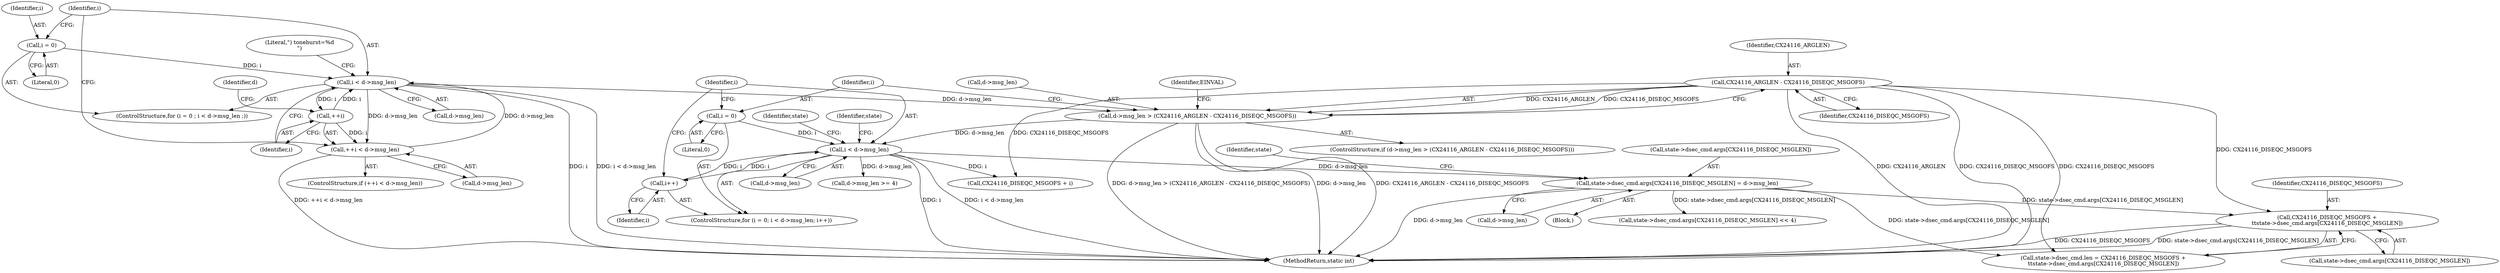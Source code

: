 digraph "0_linux_1fa2337a315a2448c5434f41e00d56b01a22283c@pointer" {
"1000202" [label="(Call,CX24116_DISEQC_MSGOFS +\n\t\tstate->dsec_cmd.args[CX24116_DISEQC_MSGLEN])"];
"1000153" [label="(Call,CX24116_ARGLEN - CX24116_DISEQC_MSGOFS)"];
"1000185" [label="(Call,state->dsec_cmd.args[CX24116_DISEQC_MSGLEN] = d->msg_len)"];
"1000163" [label="(Call,i < d->msg_len)"];
"1000168" [label="(Call,i++)"];
"1000160" [label="(Call,i = 0)"];
"1000149" [label="(Call,d->msg_len > (CX24116_ARGLEN - CX24116_DISEQC_MSGOFS))"];
"1000132" [label="(Call,i < d->msg_len)"];
"1000129" [label="(Call,i = 0)"];
"1000140" [label="(Call,++i)"];
"1000139" [label="(Call,++i < d->msg_len)"];
"1000185" [label="(Call,state->dsec_cmd.args[CX24116_DISEQC_MSGLEN] = d->msg_len)"];
"1000160" [label="(Call,i = 0)"];
"1000138" [label="(ControlStructure,if (++i < d->msg_len))"];
"1000150" [label="(Call,d->msg_len)"];
"1000129" [label="(Call,i = 0)"];
"1000128" [label="(ControlStructure,for (i = 0 ; i < d->msg_len ;))"];
"1000116" [label="(Block,)"];
"1000163" [label="(Call,i < d->msg_len)"];
"1000158" [label="(Identifier,EINVAL)"];
"1000146" [label="(Literal,\") toneburst=%d\n\")"];
"1000161" [label="(Identifier,i)"];
"1000142" [label="(Call,d->msg_len)"];
"1000162" [label="(Literal,0)"];
"1000155" [label="(Identifier,CX24116_DISEQC_MSGOFS)"];
"1000132" [label="(Call,i < d->msg_len)"];
"1000177" [label="(Call,CX24116_DISEQC_MSGOFS + i)"];
"1000199" [label="(Identifier,state)"];
"1000130" [label="(Identifier,i)"];
"1000204" [label="(Call,state->dsec_cmd.args[CX24116_DISEQC_MSGLEN])"];
"1000169" [label="(Identifier,i)"];
"1000189" [label="(Identifier,state)"];
"1000203" [label="(Identifier,CX24116_DISEQC_MSGOFS)"];
"1000148" [label="(ControlStructure,if (d->msg_len > (CX24116_ARGLEN - CX24116_DISEQC_MSGOFS)))"];
"1000165" [label="(Call,d->msg_len)"];
"1000168" [label="(Call,i++)"];
"1000140" [label="(Call,++i)"];
"1000143" [label="(Identifier,d)"];
"1000154" [label="(Identifier,CX24116_ARGLEN)"];
"1000196" [label="(Call,state->dsec_cmd.len = CX24116_DISEQC_MSGOFS +\n\t\tstate->dsec_cmd.args[CX24116_DISEQC_MSGLEN])"];
"1000159" [label="(ControlStructure,for (i = 0; i < d->msg_len; i++))"];
"1000134" [label="(Call,d->msg_len)"];
"1000131" [label="(Literal,0)"];
"1000174" [label="(Identifier,state)"];
"1000239" [label="(Call,d->msg_len >= 4)"];
"1000149" [label="(Call,d->msg_len > (CX24116_ARGLEN - CX24116_DISEQC_MSGOFS))"];
"1000133" [label="(Identifier,i)"];
"1000164" [label="(Identifier,i)"];
"1000141" [label="(Identifier,i)"];
"1000186" [label="(Call,state->dsec_cmd.args[CX24116_DISEQC_MSGLEN])"];
"1000153" [label="(Call,CX24116_ARGLEN - CX24116_DISEQC_MSGOFS)"];
"1000308" [label="(Call,state->dsec_cmd.args[CX24116_DISEQC_MSGLEN] << 4)"];
"1000325" [label="(MethodReturn,static int)"];
"1000193" [label="(Call,d->msg_len)"];
"1000139" [label="(Call,++i < d->msg_len)"];
"1000202" [label="(Call,CX24116_DISEQC_MSGOFS +\n\t\tstate->dsec_cmd.args[CX24116_DISEQC_MSGLEN])"];
"1000202" -> "1000196"  [label="AST: "];
"1000202" -> "1000204"  [label="CFG: "];
"1000203" -> "1000202"  [label="AST: "];
"1000204" -> "1000202"  [label="AST: "];
"1000196" -> "1000202"  [label="CFG: "];
"1000202" -> "1000325"  [label="DDG: CX24116_DISEQC_MSGOFS"];
"1000202" -> "1000325"  [label="DDG: state->dsec_cmd.args[CX24116_DISEQC_MSGLEN]"];
"1000153" -> "1000202"  [label="DDG: CX24116_DISEQC_MSGOFS"];
"1000185" -> "1000202"  [label="DDG: state->dsec_cmd.args[CX24116_DISEQC_MSGLEN]"];
"1000153" -> "1000149"  [label="AST: "];
"1000153" -> "1000155"  [label="CFG: "];
"1000154" -> "1000153"  [label="AST: "];
"1000155" -> "1000153"  [label="AST: "];
"1000149" -> "1000153"  [label="CFG: "];
"1000153" -> "1000325"  [label="DDG: CX24116_DISEQC_MSGOFS"];
"1000153" -> "1000325"  [label="DDG: CX24116_ARGLEN"];
"1000153" -> "1000149"  [label="DDG: CX24116_ARGLEN"];
"1000153" -> "1000149"  [label="DDG: CX24116_DISEQC_MSGOFS"];
"1000153" -> "1000177"  [label="DDG: CX24116_DISEQC_MSGOFS"];
"1000153" -> "1000196"  [label="DDG: CX24116_DISEQC_MSGOFS"];
"1000185" -> "1000116"  [label="AST: "];
"1000185" -> "1000193"  [label="CFG: "];
"1000186" -> "1000185"  [label="AST: "];
"1000193" -> "1000185"  [label="AST: "];
"1000199" -> "1000185"  [label="CFG: "];
"1000185" -> "1000325"  [label="DDG: d->msg_len"];
"1000163" -> "1000185"  [label="DDG: d->msg_len"];
"1000185" -> "1000196"  [label="DDG: state->dsec_cmd.args[CX24116_DISEQC_MSGLEN]"];
"1000185" -> "1000308"  [label="DDG: state->dsec_cmd.args[CX24116_DISEQC_MSGLEN]"];
"1000163" -> "1000159"  [label="AST: "];
"1000163" -> "1000165"  [label="CFG: "];
"1000164" -> "1000163"  [label="AST: "];
"1000165" -> "1000163"  [label="AST: "];
"1000174" -> "1000163"  [label="CFG: "];
"1000189" -> "1000163"  [label="CFG: "];
"1000163" -> "1000325"  [label="DDG: i"];
"1000163" -> "1000325"  [label="DDG: i < d->msg_len"];
"1000168" -> "1000163"  [label="DDG: i"];
"1000160" -> "1000163"  [label="DDG: i"];
"1000149" -> "1000163"  [label="DDG: d->msg_len"];
"1000163" -> "1000168"  [label="DDG: i"];
"1000163" -> "1000177"  [label="DDG: i"];
"1000163" -> "1000239"  [label="DDG: d->msg_len"];
"1000168" -> "1000159"  [label="AST: "];
"1000168" -> "1000169"  [label="CFG: "];
"1000169" -> "1000168"  [label="AST: "];
"1000164" -> "1000168"  [label="CFG: "];
"1000160" -> "1000159"  [label="AST: "];
"1000160" -> "1000162"  [label="CFG: "];
"1000161" -> "1000160"  [label="AST: "];
"1000162" -> "1000160"  [label="AST: "];
"1000164" -> "1000160"  [label="CFG: "];
"1000149" -> "1000148"  [label="AST: "];
"1000150" -> "1000149"  [label="AST: "];
"1000158" -> "1000149"  [label="CFG: "];
"1000161" -> "1000149"  [label="CFG: "];
"1000149" -> "1000325"  [label="DDG: CX24116_ARGLEN - CX24116_DISEQC_MSGOFS"];
"1000149" -> "1000325"  [label="DDG: d->msg_len > (CX24116_ARGLEN - CX24116_DISEQC_MSGOFS)"];
"1000149" -> "1000325"  [label="DDG: d->msg_len"];
"1000132" -> "1000149"  [label="DDG: d->msg_len"];
"1000132" -> "1000128"  [label="AST: "];
"1000132" -> "1000134"  [label="CFG: "];
"1000133" -> "1000132"  [label="AST: "];
"1000134" -> "1000132"  [label="AST: "];
"1000141" -> "1000132"  [label="CFG: "];
"1000146" -> "1000132"  [label="CFG: "];
"1000132" -> "1000325"  [label="DDG: i"];
"1000132" -> "1000325"  [label="DDG: i < d->msg_len"];
"1000129" -> "1000132"  [label="DDG: i"];
"1000140" -> "1000132"  [label="DDG: i"];
"1000139" -> "1000132"  [label="DDG: d->msg_len"];
"1000132" -> "1000140"  [label="DDG: i"];
"1000132" -> "1000139"  [label="DDG: d->msg_len"];
"1000129" -> "1000128"  [label="AST: "];
"1000129" -> "1000131"  [label="CFG: "];
"1000130" -> "1000129"  [label="AST: "];
"1000131" -> "1000129"  [label="AST: "];
"1000133" -> "1000129"  [label="CFG: "];
"1000140" -> "1000139"  [label="AST: "];
"1000140" -> "1000141"  [label="CFG: "];
"1000141" -> "1000140"  [label="AST: "];
"1000143" -> "1000140"  [label="CFG: "];
"1000140" -> "1000139"  [label="DDG: i"];
"1000139" -> "1000138"  [label="AST: "];
"1000139" -> "1000142"  [label="CFG: "];
"1000142" -> "1000139"  [label="AST: "];
"1000133" -> "1000139"  [label="CFG: "];
"1000139" -> "1000325"  [label="DDG: ++i < d->msg_len"];
}
